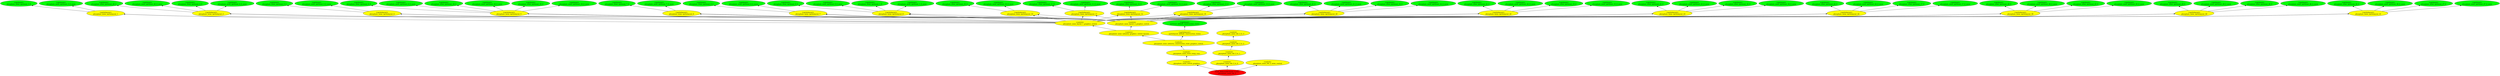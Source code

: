digraph {
rankdir="BT"
spriteset_default_construction_states [fillcolor=green style="filled" label="<spriteset>\nspriteset_default_construction_states"]
spritelayout_default_construction_states [fillcolor=yellow style="filled" label="<spritelayout>\nspritelayout_default_construction_states"]
phosphate_mine_spriteset_1_0 [fillcolor=green style="filled" label="<spriteset>\nphosphate_mine_spriteset_1_0"]
phosphate_mine_spriteset_1_0_snow [fillcolor=green style="filled" label="<spriteset>\nphosphate_mine_spriteset_1_0_snow"]
phosphate_mine_spriteset_3_0 [fillcolor=green style="filled" label="<spriteset>\nphosphate_mine_spriteset_3_0"]
phosphate_mine_spriteset_3_0_snow [fillcolor=green style="filled" label="<spriteset>\nphosphate_mine_spriteset_3_0_snow"]
phosphate_mine_spriteset_4_0 [fillcolor=green style="filled" label="<spriteset>\nphosphate_mine_spriteset_4_0"]
phosphate_mine_spriteset_4_0_snow [fillcolor=green style="filled" label="<spriteset>\nphosphate_mine_spriteset_4_0_snow"]
phosphate_mine_spriteset_5_0 [fillcolor=green style="filled" label="<spriteset>\nphosphate_mine_spriteset_5_0"]
phosphate_mine_spriteset_5_0_snow [fillcolor=green style="filled" label="<spriteset>\nphosphate_mine_spriteset_5_0_snow"]
phosphate_mine_spriteset_6_0 [fillcolor=green style="filled" label="<spriteset>\nphosphate_mine_spriteset_6_0"]
phosphate_mine_spriteset_6_0_snow [fillcolor=green style="filled" label="<spriteset>\nphosphate_mine_spriteset_6_0_snow"]
phosphate_mine_spriteset_7_0 [fillcolor=green style="filled" label="<spriteset>\nphosphate_mine_spriteset_7_0"]
phosphate_mine_spriteset_7_0_snow [fillcolor=green style="filled" label="<spriteset>\nphosphate_mine_spriteset_7_0_snow"]
phosphate_mine_spriteset_8_0 [fillcolor=green style="filled" label="<spriteset>\nphosphate_mine_spriteset_8_0"]
phosphate_mine_spriteset_8_0_snow [fillcolor=green style="filled" label="<spriteset>\nphosphate_mine_spriteset_8_0_snow"]
phosphate_mine_spriteset_9_0 [fillcolor=green style="filled" label="<spriteset>\nphosphate_mine_spriteset_9_0"]
phosphate_mine_spriteset_9_0_snow [fillcolor=green style="filled" label="<spriteset>\nphosphate_mine_spriteset_9_0_snow"]
phosphate_mine_spriteset_10_0 [fillcolor=green style="filled" label="<spriteset>\nphosphate_mine_spriteset_10_0"]
phosphate_mine_spriteset_10_0_snow [fillcolor=green style="filled" label="<spriteset>\nphosphate_mine_spriteset_10_0_snow"]
phosphate_mine_spriteset_11_0 [fillcolor=green style="filled" label="<spriteset>\nphosphate_mine_spriteset_11_0"]
phosphate_mine_spriteset_11_0_snow [fillcolor=green style="filled" label="<spriteset>\nphosphate_mine_spriteset_11_0_snow"]
phosphate_mine_spriteset_12_0 [fillcolor=green style="filled" label="<spriteset>\nphosphate_mine_spriteset_12_0"]
phosphate_mine_spriteset_12_0_snow [fillcolor=green style="filled" label="<spriteset>\nphosphate_mine_spriteset_12_0_snow"]
phosphate_mine_spriteset_13_0 [fillcolor=green style="filled" label="<spriteset>\nphosphate_mine_spriteset_13_0"]
phosphate_mine_spriteset_13_0_snow [fillcolor=green style="filled" label="<spriteset>\nphosphate_mine_spriteset_13_0_snow"]
phosphate_mine_spriteset_14_0 [fillcolor=green style="filled" label="<spriteset>\nphosphate_mine_spriteset_14_0"]
phosphate_mine_spriteset_14_0_snow [fillcolor=green style="filled" label="<spriteset>\nphosphate_mine_spriteset_14_0_snow"]
phosphate_mine_spriteset_15_0 [fillcolor=green style="filled" label="<spriteset>\nphosphate_mine_spriteset_15_0"]
phosphate_mine_spriteset_15_0_snow [fillcolor=green style="filled" label="<spriteset>\nphosphate_mine_spriteset_15_0_snow"]
phosphate_mine_spriteset_16_0 [fillcolor=green style="filled" label="<spriteset>\nphosphate_mine_spriteset_16_0"]
phosphate_mine_spriteset_16_0_snow [fillcolor=green style="filled" label="<spriteset>\nphosphate_mine_spriteset_16_0_snow"]
phosphate_mine_spriteset_17_0 [fillcolor=green style="filled" label="<spriteset>\nphosphate_mine_spriteset_17_0"]
phosphate_mine_spriteset_17_0_snow [fillcolor=green style="filled" label="<spriteset>\nphosphate_mine_spriteset_17_0_snow"]
phosphate_mine_spriteset_18_0 [fillcolor=green style="filled" label="<spriteset>\nphosphate_mine_spriteset_18_0"]
phosphate_mine_spriteset_18_0_snow [fillcolor=green style="filled" label="<spriteset>\nphosphate_mine_spriteset_18_0_snow"]
phosphate_mine_spriteset_19_0 [fillcolor=green style="filled" label="<spriteset>\nphosphate_mine_spriteset_19_0"]
phosphate_mine_spriteset_19_0_snow [fillcolor=green style="filled" label="<spriteset>\nphosphate_mine_spriteset_19_0_snow"]
phosphate_mine_spriteset_20_0 [fillcolor=green style="filled" label="<spriteset>\nphosphate_mine_spriteset_20_0"]
phosphate_mine_spriteset_20_0_snow [fillcolor=green style="filled" label="<spriteset>\nphosphate_mine_spriteset_20_0_snow"]
phosphate_mine_spriteset_21_0 [fillcolor=green style="filled" label="<spriteset>\nphosphate_mine_spriteset_21_0"]
phosphate_mine_spriteset_21_0_snow [fillcolor=green style="filled" label="<spriteset>\nphosphate_mine_spriteset_21_0_snow"]
phosphate_mine_spriteset_22_0 [fillcolor=green style="filled" label="<spriteset>\nphosphate_mine_spriteset_22_0"]
phosphate_mine_spriteset_22_0_snow [fillcolor=green style="filled" label="<spriteset>\nphosphate_mine_spriteset_22_0_snow"]
phosphate_mine_spriteset_23_0 [fillcolor=green style="filled" label="<spriteset>\nphosphate_mine_spriteset_23_0"]
phosphate_mine_spriteset_23_0_snow [fillcolor=green style="filled" label="<spriteset>\nphosphate_mine_spriteset_23_0_snow"]
phosphate_mine_spriteset_24_0 [fillcolor=green style="filled" label="<spriteset>\nphosphate_mine_spriteset_24_0"]
phosphate_mine_spriteset_24_0_snow [fillcolor=green style="filled" label="<spriteset>\nphosphate_mine_spriteset_24_0_snow"]
phosphate_mine_spriteset_25_0 [fillcolor=green style="filled" label="<spriteset>\nphosphate_mine_spriteset_25_0"]
phosphate_mine_spriteset_25_0_snow [fillcolor=green style="filled" label="<spriteset>\nphosphate_mine_spriteset_25_0_snow"]
phosphate_mine_spriteset_26_0 [fillcolor=green style="filled" label="<spriteset>\nphosphate_mine_spriteset_26_0"]
phosphate_mine_spriteset_26_0_snow [fillcolor=green style="filled" label="<spriteset>\nphosphate_mine_spriteset_26_0_snow"]
phosphate_mine_spriteset_27_0 [fillcolor=green style="filled" label="<spriteset>\nphosphate_mine_spriteset_27_0"]
phosphate_mine_spriteset_27_0_snow [fillcolor=green style="filled" label="<spriteset>\nphosphate_mine_spriteset_27_0_snow"]
phosphate_mine_spriteset_28_0 [fillcolor=green style="filled" label="<spriteset>\nphosphate_mine_spriteset_28_0"]
phosphate_mine_spriteset_28_0_snow [fillcolor=green style="filled" label="<spriteset>\nphosphate_mine_spriteset_28_0_snow"]
phosphate_mine_spriteset_29_0 [fillcolor=green style="filled" label="<spriteset>\nphosphate_mine_spriteset_29_0"]
phosphate_mine_spriteset_29_0_snow [fillcolor=green style="filled" label="<spriteset>\nphosphate_mine_spriteset_29_0_snow"]
phosphate_mine_spriteset_30_0 [fillcolor=green style="filled" label="<spriteset>\nphosphate_mine_spriteset_30_0"]
phosphate_mine_spriteset_30_0_snow [fillcolor=green style="filled" label="<spriteset>\nphosphate_mine_spriteset_30_0_snow"]
phosphate_mine_spritelayout_1 [fillcolor=yellow style="filled" label="<spritelayout>\nphosphate_mine_spritelayout_1"]
phosphate_mine_spritelayout_2 [fillcolor=yellow style="filled" label="<spritelayout>\nphosphate_mine_spritelayout_2"]
phosphate_mine_spritelayout_4 [fillcolor=yellow style="filled" label="<spritelayout>\nphosphate_mine_spritelayout_4"]
phosphate_mine_spritelayout_5 [fillcolor=yellow style="filled" label="<spritelayout>\nphosphate_mine_spritelayout_5"]
phosphate_mine_spritelayout_6 [fillcolor=yellow style="filled" label="<spritelayout>\nphosphate_mine_spritelayout_6"]
phosphate_mine_spritelayout_7 [fillcolor=yellow style="filled" label="<spritelayout>\nphosphate_mine_spritelayout_7"]
phosphate_mine_spritelayout_8 [fillcolor=yellow style="filled" label="<spritelayout>\nphosphate_mine_spritelayout_8"]
phosphate_mine_spritelayout_10 [fillcolor=yellow style="filled" label="<spritelayout>\nphosphate_mine_spritelayout_10"]
phosphate_mine_spritelayout_11 [fillcolor=yellow style="filled" label="<spritelayout>\nphosphate_mine_spritelayout_11"]
phosphate_mine_spritelayout_12 [fillcolor=yellow style="filled" label="<spritelayout>\nphosphate_mine_spritelayout_12"]
phosphate_mine_spritelayout_19 [fillcolor=yellow style="filled" label="<spritelayout>\nphosphate_mine_spritelayout_19"]
phosphate_mine_spritelayout_20 [fillcolor=yellow style="filled" label="<spritelayout>\nphosphate_mine_spritelayout_20"]
phosphate_mine_spritelayout_22 [fillcolor=yellow style="filled" label="<spritelayout>\nphosphate_mine_spritelayout_22"]
phosphate_mine_spritelayout_23 [fillcolor=yellow style="filled" label="<spritelayout>\nphosphate_mine_spritelayout_23"]
phosphate_mine_spritelayout_24 [fillcolor=yellow style="filled" label="<spritelayout>\nphosphate_mine_spritelayout_24"]
phosphate_mine_spritelayout_39 [fillcolor=yellow style="filled" label="<spritelayout>\nphosphate_mine_spritelayout_39"]
phosphate_mine_spritelayout_40 [fillcolor=yellow style="filled" label="<spritelayout>\nphosphate_mine_spritelayout_40"]
phosphate_mine_spritelayout_41 [fillcolor=yellow style="filled" label="<spritelayout>\nphosphate_mine_spritelayout_41"]
phosphate_mine_layout_1_graphics_switch [fillcolor=yellow style="filled" label="<switch>\nphosphate_mine_layout_1_graphics_switch"]
phosphate_mine_layout_2_graphics_switch [fillcolor=yellow style="filled" label="<switch>\nphosphate_mine_layout_2_graphics_switch"]
phosphate_mine_industry_graphics_switch_layouts [fillcolor=yellow style="filled" label="<switch>\nphosphate_mine_industry_graphics_switch_layouts"]
phosphate_mine_industry_construction_state_graphics_switch [fillcolor=yellow style="filled" label="<switch>\nphosphate_mine_industry_construction_state_graphics_switch"]
phosphate_mine_store_temp_vars [fillcolor=yellow style="filled" label="<switch>\nphosphate_mine_store_temp_vars"]
phosphate_mine_switch_graphics [fillcolor=yellow style="filled" label="<switch>\nphosphate_mine_switch_graphics"]
phosphate_mine_tile_2_lc_3 [fillcolor=yellow style="filled" label="<switch>\nphosphate_mine_tile_2_lc_3"]
phosphate_mine_tile_2_lc_2 [fillcolor=yellow style="filled" label="<switch>\nphosphate_mine_tile_2_lc_2"]
phosphate_mine_tile_2_lc_1 [fillcolor=yellow style="filled" label="<switch>\nphosphate_mine_tile_2_lc_1"]
phosphate_mine_tile_2_lc_0 [fillcolor=yellow style="filled" label="<switch>\nphosphate_mine_tile_2_lc_0"]
phosphate_mine_tile_2_anim_control [fillcolor=yellow style="filled" label="<switch>\nphosphate_mine_tile_2_anim_control"]
phosphate_mine_tile_2 [fillcolor=red style="filled" label="FEAT_INDUSTRYTILES <150>\nphosphate_mine_tile_2"]
phosphate_mine_layout_2_graphics_switch->phosphate_mine_spritelayout_1
phosphate_mine_layout_1_graphics_switch->phosphate_mine_spritelayout_40
phosphate_mine_spritelayout_2->phosphate_mine_spriteset_20_0_snow
phosphate_mine_spritelayout_23->phosphate_mine_spriteset_16_0
phosphate_mine_layout_2_graphics_switch->phosphate_mine_spritelayout_22
phosphate_mine_spritelayout_7->phosphate_mine_spriteset_8_0_snow
phosphate_mine_spritelayout_20->phosphate_mine_spriteset_21_0_snow
phosphate_mine_layout_2_graphics_switch->phosphate_mine_spritelayout_40
phosphate_mine_layout_1_graphics_switch->phosphate_mine_spritelayout_41
phosphate_mine_spritelayout_5->phosphate_mine_spriteset_6_0_snow
phosphate_mine_layout_2_graphics_switch->phosphate_mine_spritelayout_11
phosphate_mine_spritelayout_4->phosphate_mine_spriteset_5_0_snow
phosphate_mine_spritelayout_10->phosphate_mine_spriteset_10_0
phosphate_mine_spritelayout_5->phosphate_mine_spriteset_19_0_snow
phosphate_mine_spritelayout_6->phosphate_mine_spriteset_7_0
phosphate_mine_layout_2_graphics_switch->phosphate_mine_spritelayout_2
phosphate_mine_layout_2_graphics_switch->phosphate_mine_spritelayout_10
phosphate_mine_layout_2_graphics_switch->phosphate_mine_spritelayout_39
phosphate_mine_spritelayout_10->phosphate_mine_spriteset_10_0_snow
phosphate_mine_switch_graphics->phosphate_mine_store_temp_vars
phosphate_mine_spritelayout_22->phosphate_mine_spriteset_22_0
phosphate_mine_spritelayout_12->phosphate_mine_spriteset_12_0
phosphate_mine_spritelayout_22->phosphate_mine_spriteset_15_0_snow
phosphate_mine_tile_2_lc_2->phosphate_mine_tile_2_lc_3
phosphate_mine_spritelayout_41->phosphate_mine_spriteset_27_0
phosphate_mine_store_temp_vars->phosphate_mine_industry_construction_state_graphics_switch
phosphate_mine_layout_2_graphics_switch->phosphate_mine_spritelayout_23
phosphate_mine_layout_2_graphics_switch->phosphate_mine_spritelayout_4
phosphate_mine_spritelayout_24->phosphate_mine_spriteset_17_0_snow
phosphate_mine_layout_2_graphics_switch->phosphate_mine_spritelayout_12
phosphate_mine_layout_2_graphics_switch->phosphate_mine_spritelayout_7
phosphate_mine_tile_2->phosphate_mine_switch_graphics
phosphate_mine_layout_1_graphics_switch->phosphate_mine_spritelayout_6
phosphate_mine_layout_2_graphics_switch->phosphate_mine_spritelayout_6
phosphate_mine_layout_1_graphics_switch->phosphate_mine_spritelayout_2
phosphate_mine_layout_1_graphics_switch->phosphate_mine_spritelayout_39
phosphate_mine_spritelayout_41->phosphate_mine_spriteset_27_0_snow
phosphate_mine_spritelayout_8->phosphate_mine_spriteset_9_0
phosphate_mine_layout_2_graphics_switch->phosphate_mine_spritelayout_8
phosphate_mine_layout_2_graphics_switch->phosphate_mine_spritelayout_5
phosphate_mine_spritelayout_20->phosphate_mine_spriteset_14_0_snow
phosphate_mine_spritelayout_24->phosphate_mine_spriteset_24_0
phosphate_mine_spritelayout_2->phosphate_mine_spriteset_4_0
phosphate_mine_industry_construction_state_graphics_switch->phosphate_mine_industry_graphics_switch_layouts
phosphate_mine_spritelayout_1->phosphate_mine_spriteset_3_0_snow
phosphate_mine_spritelayout_39->phosphate_mine_spriteset_25_0_snow
phosphate_mine_spritelayout_6->phosphate_mine_spriteset_7_0_snow
phosphate_mine_spritelayout_23->phosphate_mine_spriteset_23_0_snow
phosphate_mine_tile_2_lc_1->phosphate_mine_tile_2_lc_2
phosphate_mine_layout_1_graphics_switch->phosphate_mine_spritelayout_4
phosphate_mine_spritelayout_5->phosphate_mine_spriteset_18_0
phosphate_mine_spritelayout_41->phosphate_mine_spriteset_30_0
phosphate_mine_layout_2_graphics_switch->phosphate_mine_spritelayout_19
phosphate_mine_spritelayout_11->phosphate_mine_spriteset_11_0
phosphate_mine_layout_1_graphics_switch->phosphate_mine_spritelayout_10
phosphate_mine_spritelayout_39->phosphate_mine_spriteset_28_0
phosphate_mine_spritelayout_7->phosphate_mine_spriteset_8_0
phosphate_mine_spritelayout_40->phosphate_mine_spriteset_29_0_snow
phosphate_mine_layout_2_graphics_switch->phosphate_mine_spritelayout_41
phosphate_mine_spritelayout_22->phosphate_mine_spriteset_22_0_snow
phosphate_mine_spritelayout_12->phosphate_mine_spriteset_12_0_snow
phosphate_mine_spritelayout_20->phosphate_mine_spriteset_21_0
phosphate_mine_layout_1_graphics_switch->phosphate_mine_spritelayout_7
phosphate_mine_layout_1_graphics_switch->phosphate_mine_spritelayout_24
phosphate_mine_spritelayout_41->phosphate_mine_spriteset_30_0_snow
phosphate_mine_spritelayout_19->phosphate_mine_spriteset_13_0
phosphate_mine_layout_1_graphics_switch->phosphate_mine_spritelayout_8
phosphate_mine_spritelayout_8->phosphate_mine_spriteset_1_0_snow
phosphate_mine_spritelayout_11->phosphate_mine_spriteset_11_0_snow
phosphate_mine_spritelayout_8->phosphate_mine_spriteset_9_0_snow
phosphate_mine_tile_2->phosphate_mine_tile_2_lc_0
phosphate_mine_layout_1_graphics_switch->phosphate_mine_spritelayout_11
phosphate_mine_spritelayout_39->phosphate_mine_spriteset_25_0
phosphate_mine_spritelayout_24->phosphate_mine_spriteset_24_0_snow
phosphate_mine_spritelayout_5->phosphate_mine_spriteset_6_0
phosphate_mine_spritelayout_2->phosphate_mine_spriteset_20_0
phosphate_mine_industry_construction_state_graphics_switch->spritelayout_default_construction_states
phosphate_mine_spritelayout_5->phosphate_mine_spriteset_19_0
phosphate_mine_layout_1_graphics_switch->phosphate_mine_spritelayout_22
phosphate_mine_layout_1_graphics_switch->phosphate_mine_spritelayout_19
phosphate_mine_layout_1_graphics_switch->phosphate_mine_spritelayout_5
phosphate_mine_tile_2->phosphate_mine_tile_2_anim_control
phosphate_mine_spritelayout_40->phosphate_mine_spriteset_26_0_snow
phosphate_mine_spritelayout_2->phosphate_mine_spriteset_4_0_snow
phosphate_mine_spritelayout_39->phosphate_mine_spriteset_28_0_snow
phosphate_mine_spritelayout_19->phosphate_mine_spriteset_13_0_snow
phosphate_mine_industry_graphics_switch_layouts->phosphate_mine_layout_2_graphics_switch
phosphate_mine_layout_2_graphics_switch->phosphate_mine_spritelayout_20
phosphate_mine_spritelayout_23->phosphate_mine_spriteset_23_0
phosphate_mine_spritelayout_4->phosphate_mine_spriteset_5_0
phosphate_mine_industry_graphics_switch_layouts->phosphate_mine_layout_1_graphics_switch
phosphate_mine_spritelayout_40->phosphate_mine_spriteset_26_0
phosphate_mine_spritelayout_40->phosphate_mine_spriteset_29_0
phosphate_mine_layout_1_graphics_switch->phosphate_mine_spritelayout_1
phosphate_mine_tile_2_lc_0->phosphate_mine_tile_2_lc_1
spritelayout_default_construction_states->spriteset_default_construction_states
phosphate_mine_spritelayout_1->phosphate_mine_spriteset_3_0
phosphate_mine_spritelayout_22->phosphate_mine_spriteset_15_0
phosphate_mine_spritelayout_24->phosphate_mine_spriteset_17_0
phosphate_mine_spritelayout_5->phosphate_mine_spriteset_18_0_snow
phosphate_mine_layout_1_graphics_switch->phosphate_mine_spritelayout_20
phosphate_mine_layout_2_graphics_switch->phosphate_mine_spritelayout_24
phosphate_mine_layout_1_graphics_switch->phosphate_mine_spritelayout_12
phosphate_mine_spritelayout_23->phosphate_mine_spriteset_16_0_snow
phosphate_mine_spritelayout_20->phosphate_mine_spriteset_14_0
phosphate_mine_layout_1_graphics_switch->phosphate_mine_spritelayout_23
phosphate_mine_spritelayout_8->phosphate_mine_spriteset_1_0
}
